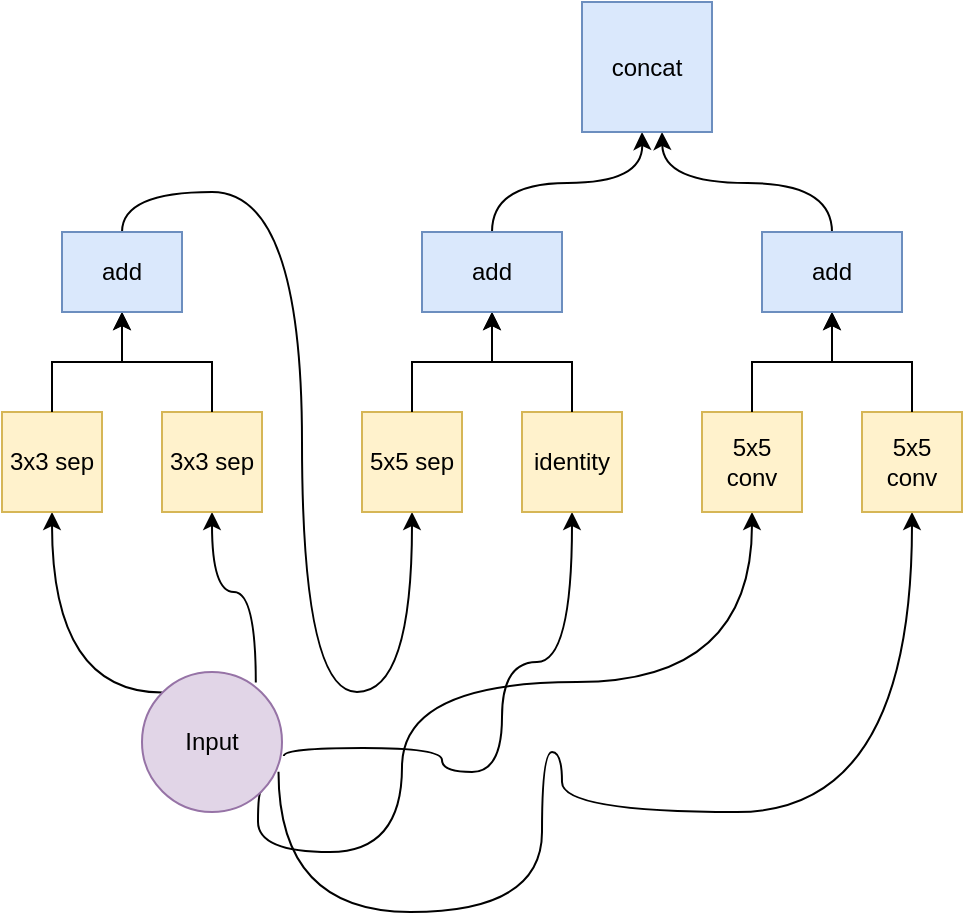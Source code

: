 <mxfile version="10.6.7" type="device"><diagram id="StIxSGSHAlhRHQKFaEQM" name="Page-1"><mxGraphModel dx="917" dy="509" grid="1" gridSize="10" guides="1" tooltips="1" connect="1" arrows="1" fold="1" page="1" pageScale="1" pageWidth="850" pageHeight="1100" math="0" shadow="0"><root><mxCell id="0"/><mxCell id="1" parent="0"/><mxCell id="Y9M44bbU-EjZ5VhUYqf5-28" style="edgeStyle=orthogonalEdgeStyle;curved=1;rounded=0;orthogonalLoop=1;jettySize=auto;html=1;exitX=0;exitY=0;exitDx=0;exitDy=0;entryX=0.5;entryY=1;entryDx=0;entryDy=0;" edge="1" parent="1" source="Y9M44bbU-EjZ5VhUYqf5-27" target="Y9M44bbU-EjZ5VhUYqf5-1"><mxGeometry relative="1" as="geometry"/></mxCell><mxCell id="Y9M44bbU-EjZ5VhUYqf5-1" value="3x3 sep&lt;br&gt;" style="whiteSpace=wrap;html=1;aspect=fixed;fillColor=#fff2cc;strokeColor=#d6b656;" vertex="1" parent="1"><mxGeometry x="140" y="250" width="50" height="50" as="geometry"/></mxCell><mxCell id="Y9M44bbU-EjZ5VhUYqf5-29" style="edgeStyle=orthogonalEdgeStyle;curved=1;rounded=0;orthogonalLoop=1;jettySize=auto;html=1;exitX=0.813;exitY=0.075;exitDx=0;exitDy=0;entryX=0.5;entryY=1;entryDx=0;entryDy=0;exitPerimeter=0;" edge="1" parent="1" source="Y9M44bbU-EjZ5VhUYqf5-27" target="Y9M44bbU-EjZ5VhUYqf5-2"><mxGeometry relative="1" as="geometry"/></mxCell><mxCell id="Y9M44bbU-EjZ5VhUYqf5-2" value="3x3 sep" style="whiteSpace=wrap;html=1;aspect=fixed;fillColor=#fff2cc;strokeColor=#d6b656;" vertex="1" parent="1"><mxGeometry x="220" y="250" width="50" height="50" as="geometry"/></mxCell><mxCell id="Y9M44bbU-EjZ5VhUYqf5-4" style="edgeStyle=orthogonalEdgeStyle;rounded=0;orthogonalLoop=1;jettySize=auto;html=1;exitX=0.5;exitY=0;exitDx=0;exitDy=0;entryX=0.5;entryY=1;entryDx=0;entryDy=0;" edge="1" parent="1" source="Y9M44bbU-EjZ5VhUYqf5-1" target="Y9M44bbU-EjZ5VhUYqf5-3"><mxGeometry relative="1" as="geometry"/></mxCell><mxCell id="Y9M44bbU-EjZ5VhUYqf5-5" style="edgeStyle=orthogonalEdgeStyle;rounded=0;orthogonalLoop=1;jettySize=auto;html=1;exitX=0.5;exitY=0;exitDx=0;exitDy=0;entryX=0.5;entryY=1;entryDx=0;entryDy=0;" edge="1" parent="1" source="Y9M44bbU-EjZ5VhUYqf5-2" target="Y9M44bbU-EjZ5VhUYqf5-3"><mxGeometry relative="1" as="geometry"/></mxCell><mxCell id="Y9M44bbU-EjZ5VhUYqf5-30" style="edgeStyle=orthogonalEdgeStyle;curved=1;rounded=0;orthogonalLoop=1;jettySize=auto;html=1;exitX=0.5;exitY=0;exitDx=0;exitDy=0;entryX=0.5;entryY=1;entryDx=0;entryDy=0;" edge="1" parent="1" source="Y9M44bbU-EjZ5VhUYqf5-3" target="Y9M44bbU-EjZ5VhUYqf5-16"><mxGeometry relative="1" as="geometry"><mxPoint x="310" y="390" as="targetPoint"/><Array as="points"><mxPoint x="200" y="140"/><mxPoint x="290" y="140"/><mxPoint x="290" y="390"/><mxPoint x="345" y="390"/></Array></mxGeometry></mxCell><mxCell id="Y9M44bbU-EjZ5VhUYqf5-3" value="add" style="rounded=0;whiteSpace=wrap;html=1;fillColor=#dae8fc;strokeColor=#6c8ebf;" vertex="1" parent="1"><mxGeometry x="170" y="160" width="60" height="40" as="geometry"/></mxCell><mxCell id="Y9M44bbU-EjZ5VhUYqf5-16" value="5x5 sep" style="whiteSpace=wrap;html=1;aspect=fixed;fillColor=#fff2cc;strokeColor=#d6b656;" vertex="1" parent="1"><mxGeometry x="320" y="250" width="50" height="50" as="geometry"/></mxCell><mxCell id="Y9M44bbU-EjZ5VhUYqf5-31" style="edgeStyle=orthogonalEdgeStyle;curved=1;rounded=0;orthogonalLoop=1;jettySize=auto;html=1;exitX=1.013;exitY=0.6;exitDx=0;exitDy=0;entryX=0.5;entryY=1;entryDx=0;entryDy=0;exitPerimeter=0;" edge="1" parent="1" source="Y9M44bbU-EjZ5VhUYqf5-27" target="Y9M44bbU-EjZ5VhUYqf5-17"><mxGeometry relative="1" as="geometry"><mxPoint x="320" y="440" as="sourcePoint"/><Array as="points"><mxPoint x="360" y="418"/><mxPoint x="360" y="430"/><mxPoint x="390" y="430"/><mxPoint x="390" y="375"/><mxPoint x="425" y="375"/></Array></mxGeometry></mxCell><mxCell id="Y9M44bbU-EjZ5VhUYqf5-17" value="identity" style="whiteSpace=wrap;html=1;aspect=fixed;fillColor=#fff2cc;strokeColor=#d6b656;" vertex="1" parent="1"><mxGeometry x="400" y="250" width="50" height="50" as="geometry"/></mxCell><mxCell id="Y9M44bbU-EjZ5VhUYqf5-18" style="edgeStyle=orthogonalEdgeStyle;rounded=0;orthogonalLoop=1;jettySize=auto;html=1;exitX=0.5;exitY=0;exitDx=0;exitDy=0;entryX=0.5;entryY=1;entryDx=0;entryDy=0;" edge="1" source="Y9M44bbU-EjZ5VhUYqf5-16" target="Y9M44bbU-EjZ5VhUYqf5-20" parent="1"><mxGeometry relative="1" as="geometry"/></mxCell><mxCell id="Y9M44bbU-EjZ5VhUYqf5-19" style="edgeStyle=orthogonalEdgeStyle;rounded=0;orthogonalLoop=1;jettySize=auto;html=1;exitX=0.5;exitY=0;exitDx=0;exitDy=0;entryX=0.5;entryY=1;entryDx=0;entryDy=0;" edge="1" source="Y9M44bbU-EjZ5VhUYqf5-17" target="Y9M44bbU-EjZ5VhUYqf5-20" parent="1"><mxGeometry relative="1" as="geometry"/></mxCell><mxCell id="Y9M44bbU-EjZ5VhUYqf5-34" style="edgeStyle=orthogonalEdgeStyle;curved=1;rounded=0;orthogonalLoop=1;jettySize=auto;html=1;exitX=0.5;exitY=0;exitDx=0;exitDy=0;" edge="1" parent="1" source="Y9M44bbU-EjZ5VhUYqf5-20"><mxGeometry relative="1" as="geometry"><mxPoint x="460" y="110" as="targetPoint"/></mxGeometry></mxCell><mxCell id="Y9M44bbU-EjZ5VhUYqf5-20" value="add" style="rounded=0;whiteSpace=wrap;html=1;fillColor=#dae8fc;strokeColor=#6c8ebf;" vertex="1" parent="1"><mxGeometry x="350" y="160" width="70" height="40" as="geometry"/></mxCell><mxCell id="Y9M44bbU-EjZ5VhUYqf5-32" style="edgeStyle=orthogonalEdgeStyle;curved=1;rounded=0;orthogonalLoop=1;jettySize=auto;html=1;exitX=1;exitY=1;exitDx=0;exitDy=0;entryX=0.5;entryY=1;entryDx=0;entryDy=0;" edge="1" parent="1" source="Y9M44bbU-EjZ5VhUYqf5-27" target="Y9M44bbU-EjZ5VhUYqf5-21"><mxGeometry relative="1" as="geometry"><mxPoint x="300" y="470" as="sourcePoint"/><Array as="points"><mxPoint x="268" y="470"/><mxPoint x="340" y="470"/><mxPoint x="340" y="385"/><mxPoint x="515" y="385"/></Array></mxGeometry></mxCell><mxCell id="Y9M44bbU-EjZ5VhUYqf5-21" value="5x5 conv" style="whiteSpace=wrap;html=1;aspect=fixed;fillColor=#fff2cc;strokeColor=#d6b656;" vertex="1" parent="1"><mxGeometry x="490" y="250" width="50" height="50" as="geometry"/></mxCell><mxCell id="Y9M44bbU-EjZ5VhUYqf5-33" style="edgeStyle=orthogonalEdgeStyle;curved=1;rounded=0;orthogonalLoop=1;jettySize=auto;html=1;exitX=0.975;exitY=0.713;exitDx=0;exitDy=0;entryX=0.5;entryY=1;entryDx=0;entryDy=0;exitPerimeter=0;" edge="1" parent="1" source="Y9M44bbU-EjZ5VhUYqf5-27" target="Y9M44bbU-EjZ5VhUYqf5-22"><mxGeometry relative="1" as="geometry"><mxPoint x="390" y="500" as="sourcePoint"/><Array as="points"><mxPoint x="278" y="500"/><mxPoint x="410" y="500"/><mxPoint x="410" y="420"/><mxPoint x="420" y="420"/><mxPoint x="420" y="450"/><mxPoint x="595" y="450"/></Array></mxGeometry></mxCell><mxCell id="Y9M44bbU-EjZ5VhUYqf5-22" value="5x5 conv" style="whiteSpace=wrap;html=1;aspect=fixed;fillColor=#fff2cc;strokeColor=#d6b656;" vertex="1" parent="1"><mxGeometry x="570" y="250" width="50" height="50" as="geometry"/></mxCell><mxCell id="Y9M44bbU-EjZ5VhUYqf5-23" style="edgeStyle=orthogonalEdgeStyle;rounded=0;orthogonalLoop=1;jettySize=auto;html=1;exitX=0.5;exitY=0;exitDx=0;exitDy=0;entryX=0.5;entryY=1;entryDx=0;entryDy=0;" edge="1" source="Y9M44bbU-EjZ5VhUYqf5-21" target="Y9M44bbU-EjZ5VhUYqf5-25" parent="1"><mxGeometry relative="1" as="geometry"/></mxCell><mxCell id="Y9M44bbU-EjZ5VhUYqf5-24" style="edgeStyle=orthogonalEdgeStyle;rounded=0;orthogonalLoop=1;jettySize=auto;html=1;exitX=0.5;exitY=0;exitDx=0;exitDy=0;entryX=0.5;entryY=1;entryDx=0;entryDy=0;" edge="1" source="Y9M44bbU-EjZ5VhUYqf5-22" target="Y9M44bbU-EjZ5VhUYqf5-25" parent="1"><mxGeometry relative="1" as="geometry"/></mxCell><mxCell id="Y9M44bbU-EjZ5VhUYqf5-37" style="edgeStyle=orthogonalEdgeStyle;curved=1;rounded=0;orthogonalLoop=1;jettySize=auto;html=1;exitX=0.5;exitY=0;exitDx=0;exitDy=0;" edge="1" parent="1" source="Y9M44bbU-EjZ5VhUYqf5-25"><mxGeometry relative="1" as="geometry"><mxPoint x="470" y="110" as="targetPoint"/></mxGeometry></mxCell><mxCell id="Y9M44bbU-EjZ5VhUYqf5-25" value="add" style="rounded=0;whiteSpace=wrap;html=1;fillColor=#dae8fc;strokeColor=#6c8ebf;" vertex="1" parent="1"><mxGeometry x="520" y="160" width="70" height="40" as="geometry"/></mxCell><mxCell id="Y9M44bbU-EjZ5VhUYqf5-27" value="Input" style="ellipse;whiteSpace=wrap;html=1;aspect=fixed;fillColor=#e1d5e7;strokeColor=#9673a6;" vertex="1" parent="1"><mxGeometry x="210" y="380" width="70" height="70" as="geometry"/></mxCell><mxCell id="Y9M44bbU-EjZ5VhUYqf5-38" value="concat" style="whiteSpace=wrap;html=1;aspect=fixed;fillColor=#dae8fc;strokeColor=#6c8ebf;" vertex="1" parent="1"><mxGeometry x="430" y="45" width="65" height="65" as="geometry"/></mxCell></root></mxGraphModel></diagram></mxfile>